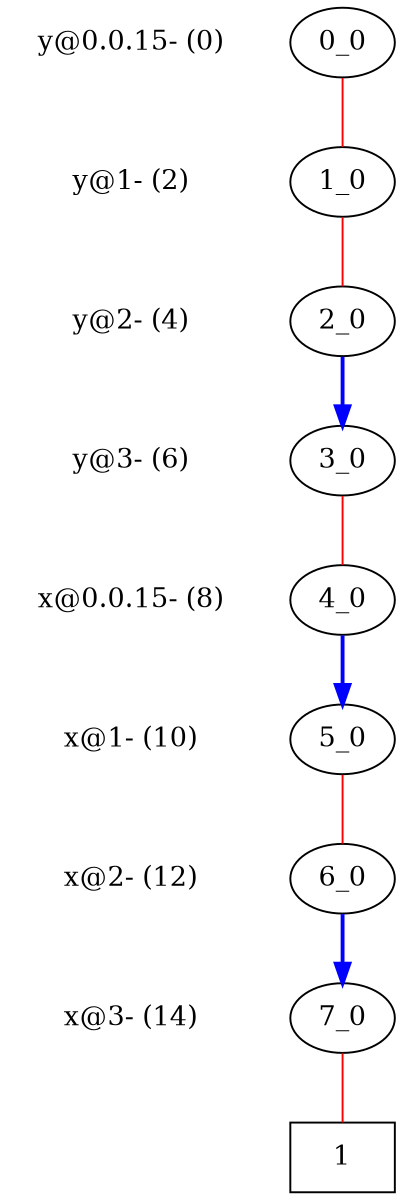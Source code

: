 digraph "DD" { size = "8,8" 
  center = true; 
edge [dir = none];
{ node [shape = plaintext];
  edge [style = invis];
 "CONST NODES" [style = invis];
"y@0.0.15- (0)" -> "y@1- (2)" -> "y@2- (4)" -> "y@3- (6)" -> "x@0.0.15- (8)" -> "x@1- (10)" -> "x@2- (12)" -> "x@3- (14)" -> "CONST NODES"
}
{ rank = same; "y@0.0.15- (0)";  "0_0"; 
}
{ rank = same; "y@1- (2)";  "1_0"; 
}
{ rank = same; "y@2- (4)";  "2_0"; 
}
{ rank = same; "y@3- (6)";  "3_0"; 
}
{ rank = same; "x@0.0.15- (8)";  "4_0"; 
}
{ rank = same; "x@1- (10)";  "5_0"; 
}
{ rank = same; "x@2- (12)";  "6_0"; 
}
{ rank = same; "x@3- (14)";  "7_0"; 
}
{ rank = same; "CONST NODES";
{ node [shape = box]; "1"; }} "0_0" -> "1_0"[color=red];
 "1_0" -> "2_0"[color=red];
 "2_0" -> "3_0"[color=blue,style=bold,dir=forward];
 "3_0" -> "4_0"[color=red];
 "4_0" -> "5_0"[color=blue,style=bold,dir=forward];
 "5_0" -> "6_0"[color=red];
 "6_0" -> "7_0"[color=blue,style=bold,dir=forward];
 "7_0" ->"1"[color=red];

}
